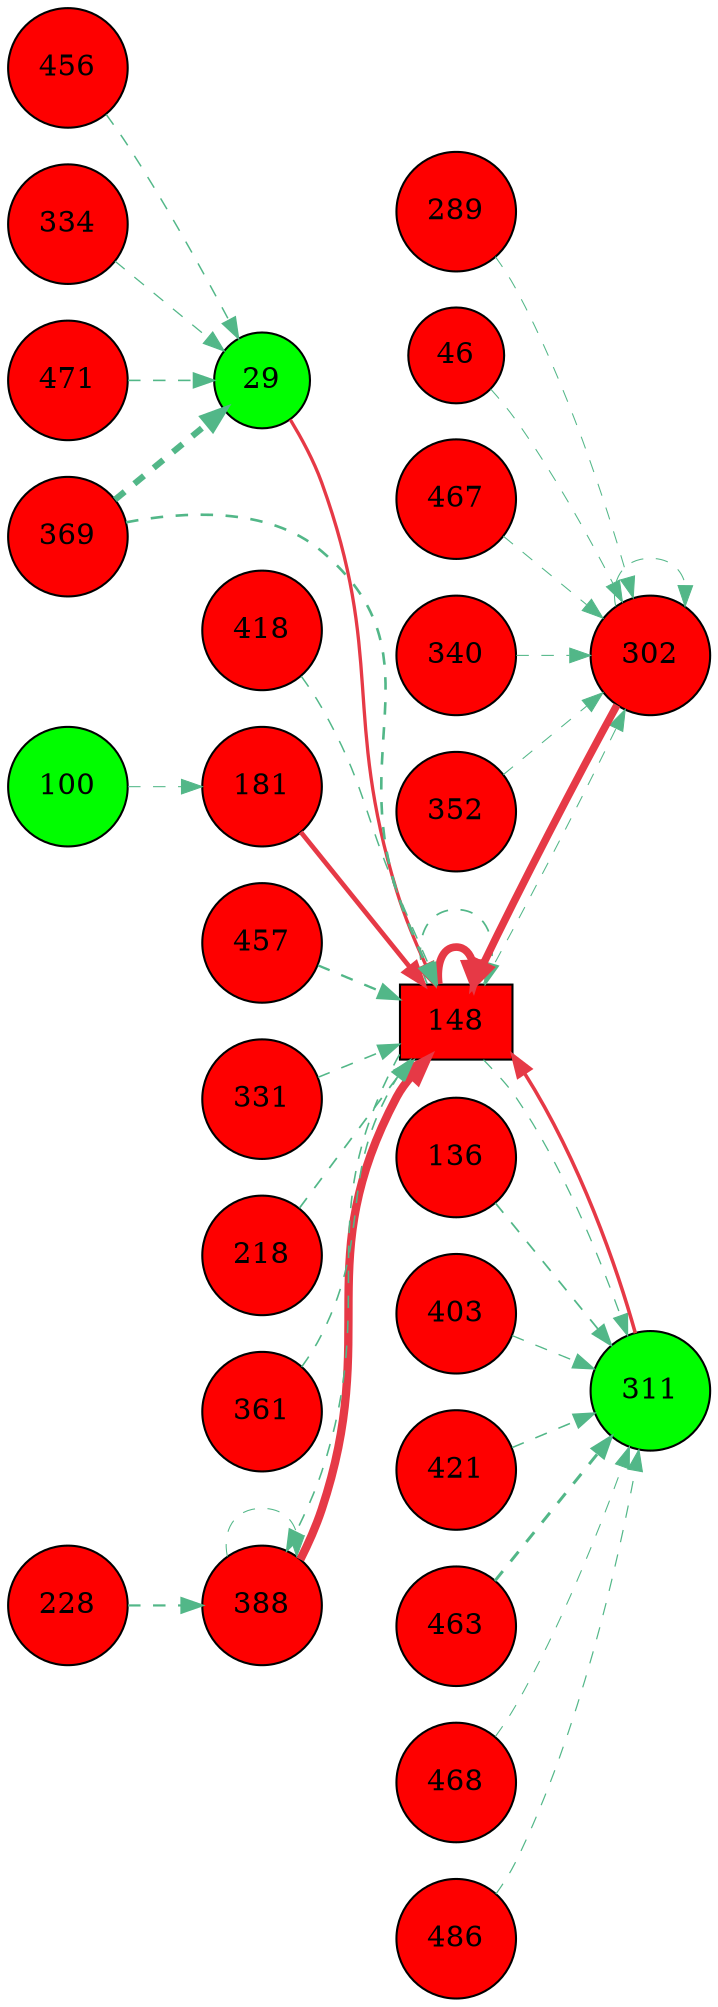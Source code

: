 digraph G{
rankdir=LR;
388 [style=filled, shape=circle, fillcolor="#fe0000", label="388"];
136 [style=filled, shape=circle, fillcolor="#fe0000", label="136"];
403 [style=filled, shape=circle, fillcolor="#fe0000", label="403"];
148 [style=filled, shape=box, fillcolor="#fe0000", label="148"];
29 [style=filled, shape=circle, fillcolor="#00fe00", label="29"];
289 [style=filled, shape=circle, fillcolor="#fe0000", label="289"];
418 [style=filled, shape=circle, fillcolor="#fe0000", label="418"];
421 [style=filled, shape=circle, fillcolor="#fe0000", label="421"];
302 [style=filled, shape=circle, fillcolor="#fe0000", label="302"];
46 [style=filled, shape=circle, fillcolor="#fe0000", label="46"];
181 [style=filled, shape=circle, fillcolor="#fe0000", label="181"];
311 [style=filled, shape=circle, fillcolor="#00fe00", label="311"];
456 [style=filled, shape=circle, fillcolor="#fe0000", label="456"];
457 [style=filled, shape=circle, fillcolor="#fe0000", label="457"];
331 [style=filled, shape=circle, fillcolor="#fe0000", label="331"];
334 [style=filled, shape=circle, fillcolor="#fe0000", label="334"];
463 [style=filled, shape=circle, fillcolor="#fe0000", label="463"];
467 [style=filled, shape=circle, fillcolor="#fe0000", label="467"];
340 [style=filled, shape=circle, fillcolor="#fe0000", label="340"];
468 [style=filled, shape=circle, fillcolor="#fe0000", label="468"];
471 [style=filled, shape=circle, fillcolor="#fe0000", label="471"];
218 [style=filled, shape=circle, fillcolor="#fe0000", label="218"];
352 [style=filled, shape=circle, fillcolor="#fe0000", label="352"];
228 [style=filled, shape=circle, fillcolor="#fe0000", label="228"];
100 [style=filled, shape=circle, fillcolor="#01fd00", label="100"];
486 [style=filled, shape=circle, fillcolor="#fe0000", label="486"];
361 [style=filled, shape=circle, fillcolor="#fe0000", label="361"];
369 [style=filled, shape=circle, fillcolor="#fe0000", label="369"];
388 -> 148 [color="#e63946",penwidth=4.00];
148 -> 148 [color="#e63946",penwidth=3.70];
302 -> 148 [color="#e63946",penwidth=3.63];
181 -> 148 [color="#e63946",penwidth=2.26];
311 -> 148 [color="#e63946",penwidth=1.70];
29 -> 148 [color="#e63946",penwidth=1.59];
228 -> 388 [color="#52b788",style=dashed,penwidth=1.05];
148 -> 388 [color="#52b788",style=dashed,penwidth=0.76];
388 -> 388 [color="#52b788",style=dashed,penwidth=0.51];
340 -> 302 [color="#52b788",style=dashed,penwidth=0.50];
148 -> 302 [color="#52b788",style=dashed,penwidth=0.50];
467 -> 302 [color="#52b788",style=dashed,penwidth=0.50];
289 -> 302 [color="#52b788",style=dashed,penwidth=0.50];
46 -> 302 [color="#52b788",style=dashed,penwidth=0.50];
302 -> 302 [color="#52b788",style=dashed,penwidth=0.50];
352 -> 302 [color="#52b788",style=dashed,penwidth=0.50];
369 -> 148 [color="#52b788",style=dashed,penwidth=1.26];
457 -> 148 [color="#52b788",style=dashed,penwidth=1.11];
218 -> 148 [color="#52b788",style=dashed,penwidth=0.84];
148 -> 148 [color="#52b788",style=dashed,penwidth=0.83];
361 -> 148 [color="#52b788",style=dashed,penwidth=0.76];
331 -> 148 [color="#52b788",style=dashed,penwidth=0.76];
418 -> 148 [color="#52b788",style=dashed,penwidth=0.71];
100 -> 181 [color="#52b788",style=dashed,penwidth=0.50];
463 -> 311 [color="#52b788",style=dashed,penwidth=1.44];
136 -> 311 [color="#52b788",style=dashed,penwidth=0.84];
421 -> 311 [color="#52b788",style=dashed,penwidth=0.75];
403 -> 311 [color="#52b788",style=dashed,penwidth=0.63];
148 -> 311 [color="#52b788",style=dashed,penwidth=0.61];
486 -> 311 [color="#52b788",style=dashed,penwidth=0.58];
468 -> 311 [color="#52b788",style=dashed,penwidth=0.51];
369 -> 29 [color="#52b788",style=dashed,penwidth=3.00];
471 -> 29 [color="#52b788",style=dashed,penwidth=0.78];
456 -> 29 [color="#52b788",style=dashed,penwidth=0.71];
334 -> 29 [color="#52b788",style=dashed,penwidth=0.61];
}